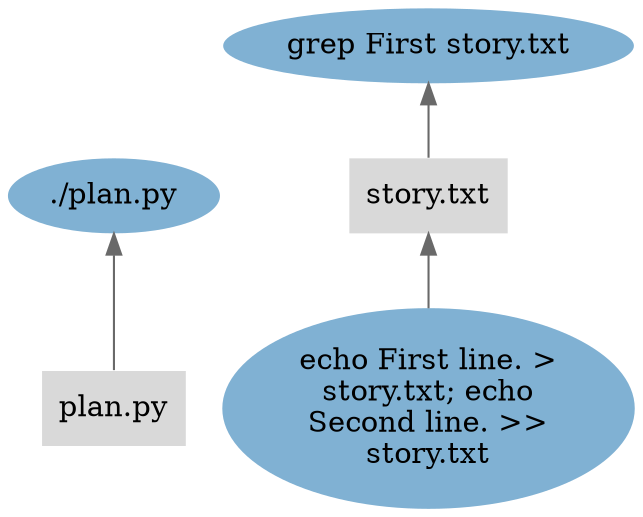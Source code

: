 strict digraph {
  graph [rankdir=BT bgcolor=transparent]
  node [penwidth=0 colorscheme=set39 style=filled fillcolor=5]
  edge [color=dimgray arrowhead=normal]
  2 [label="plan.py" shape=rect fillcolor=9]
  6 [label="story.txt" shape=rect fillcolor=9]
  4 [label="./plan.py"]
  5 [label="echo First line. >\nstory.txt; echo\nSecond line. >>\nstory.txt"]
  7 [label="grep First story.txt"]
  2 -> 4
  5 -> 6
  6 -> 7
}

